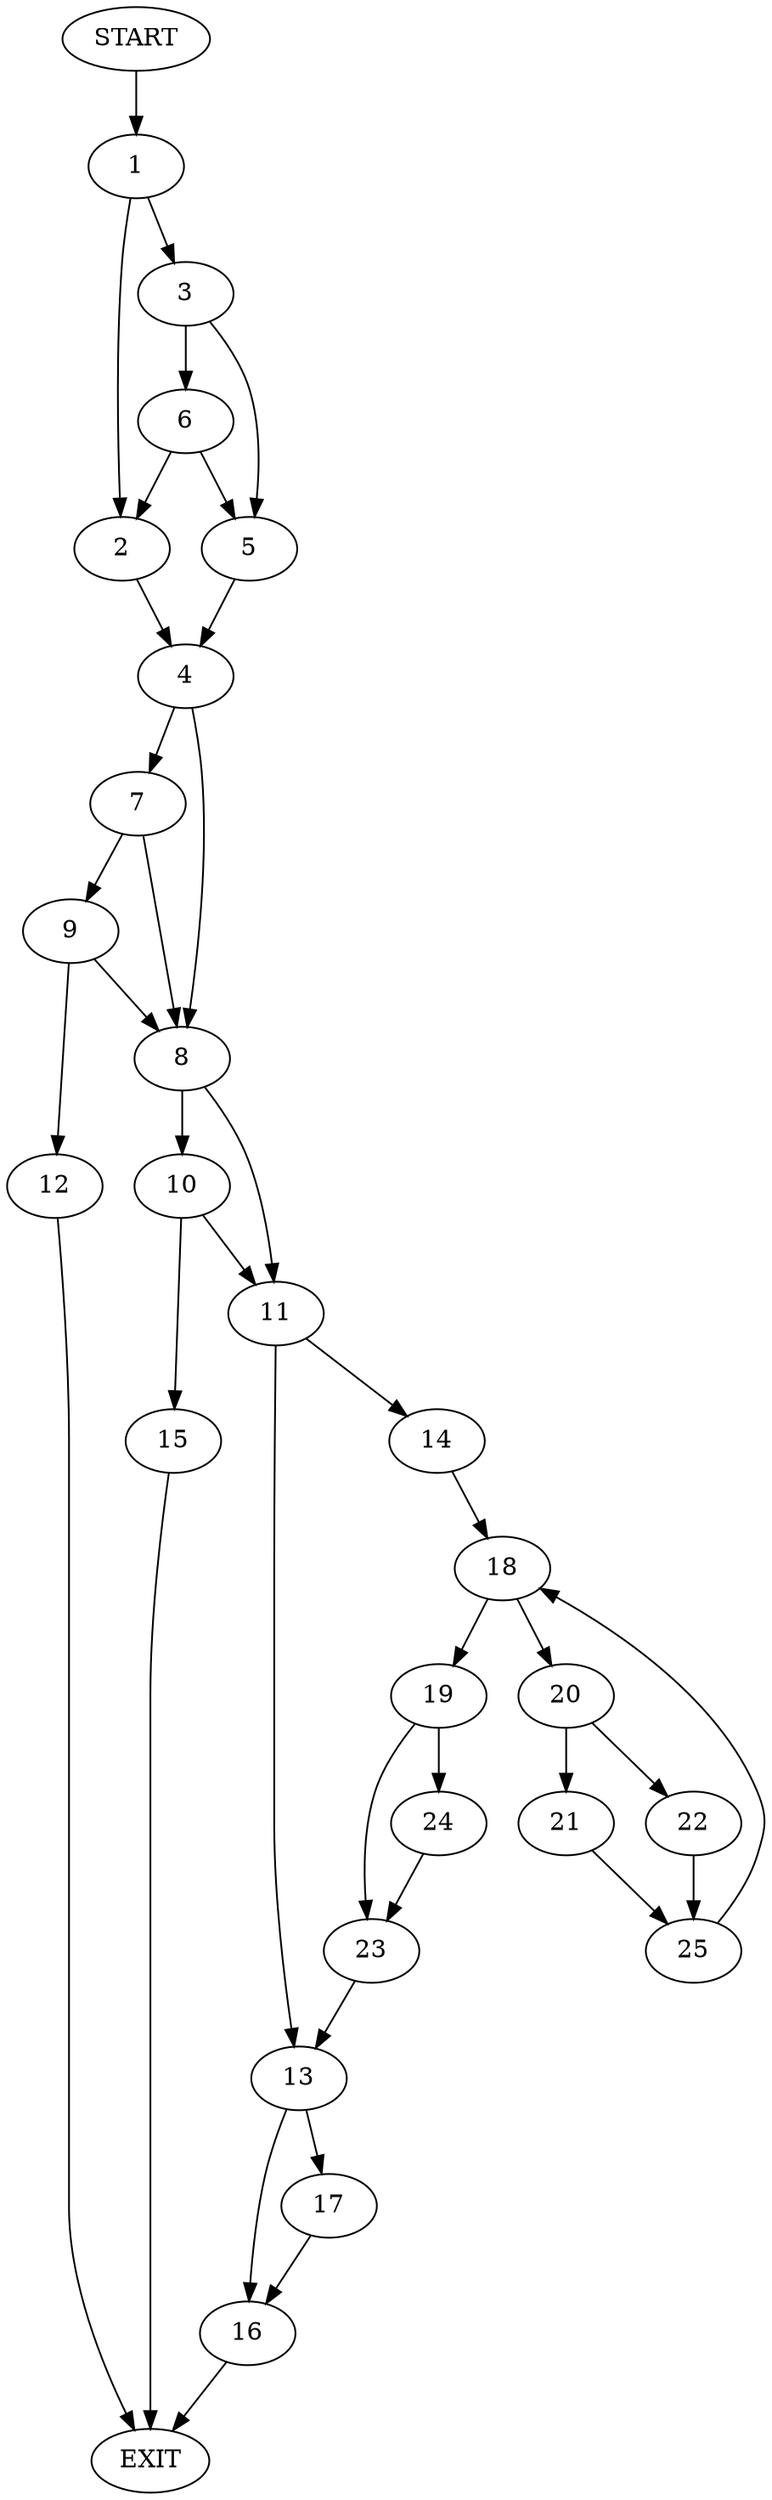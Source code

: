 digraph {
0 [label="START"]
26 [label="EXIT"]
0 -> 1
1 -> 2
1 -> 3
2 -> 4
3 -> 5
3 -> 6
6 -> 5
6 -> 2
5 -> 4
4 -> 7
4 -> 8
7 -> 9
7 -> 8
8 -> 10
8 -> 11
9 -> 12
9 -> 8
12 -> 26
11 -> 13
11 -> 14
10 -> 15
10 -> 11
15 -> 26
13 -> 16
13 -> 17
14 -> 18
18 -> 19
18 -> 20
20 -> 21
20 -> 22
19 -> 23
19 -> 24
22 -> 25
21 -> 25
25 -> 18
24 -> 23
23 -> 13
16 -> 26
17 -> 16
}
